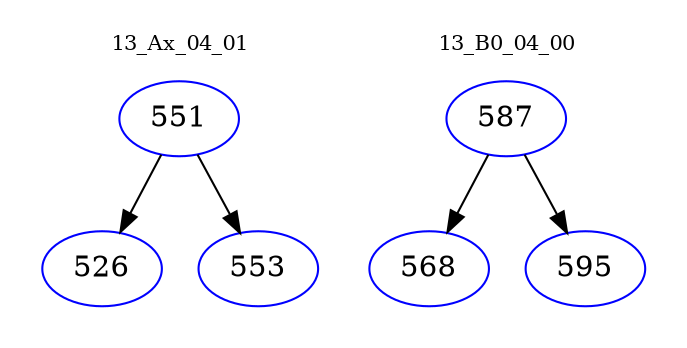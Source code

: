 digraph{
subgraph cluster_0 {
color = white
label = "13_Ax_04_01";
fontsize=10;
T0_551 [label="551", color="blue"]
T0_551 -> T0_526 [color="black"]
T0_526 [label="526", color="blue"]
T0_551 -> T0_553 [color="black"]
T0_553 [label="553", color="blue"]
}
subgraph cluster_1 {
color = white
label = "13_B0_04_00";
fontsize=10;
T1_587 [label="587", color="blue"]
T1_587 -> T1_568 [color="black"]
T1_568 [label="568", color="blue"]
T1_587 -> T1_595 [color="black"]
T1_595 [label="595", color="blue"]
}
}

